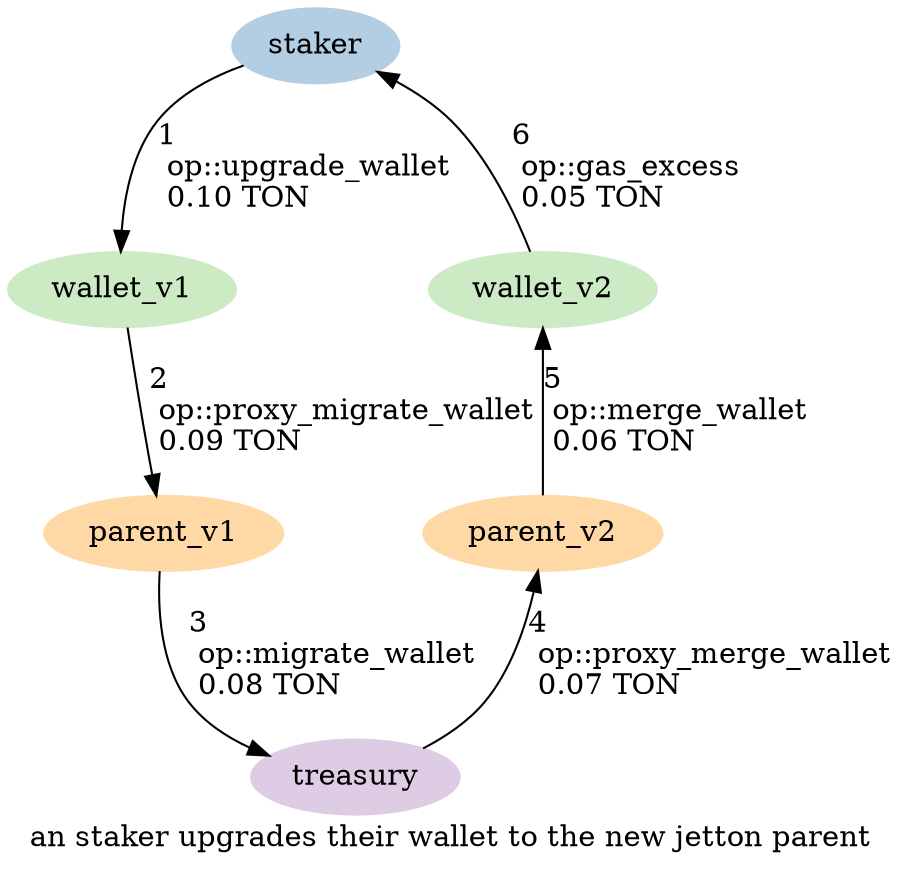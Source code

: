 digraph {
    label="an staker upgrades their wallet to the new jetton parent"
    node [ colorscheme=pastel19 style=filled ]

    /* Entities */
    staker [ color=2 ]
    wallet_v1, wallet_v2 [ color=3 ]
    treasury [ color=4 ]
    parent_v1, parent_v2 [ color=5 ]

    /* Relationships */
    staker -> wallet_v1 [ label="1\l op::upgrade_wallet\l 0.10 TON\l" ]
    wallet_v1 -> parent_v1 [ label="2\l op::proxy_migrate_wallet\l 0.09 TON\l" ]
    parent_v1 -> treasury [ label="3\l op::migrate_wallet\l 0.08 TON\l" ]
    treasury -> parent_v2 [ label="4\l op::proxy_merge_wallet\l 0.07 TON\l" ]
    parent_v2 -> wallet_v2 [ label="5\l op::merge_wallet\l 0.06 TON\l" ]
    wallet_v2 -> staker [ label="6\l op::gas_excess\l 0.05 TON\l" ]

    /* Ranks */
    { rank=min staker }
    { rank=same wallet_v1 wallet_v2 }
    { rank=same parent_v1 parent_v2 }
}
